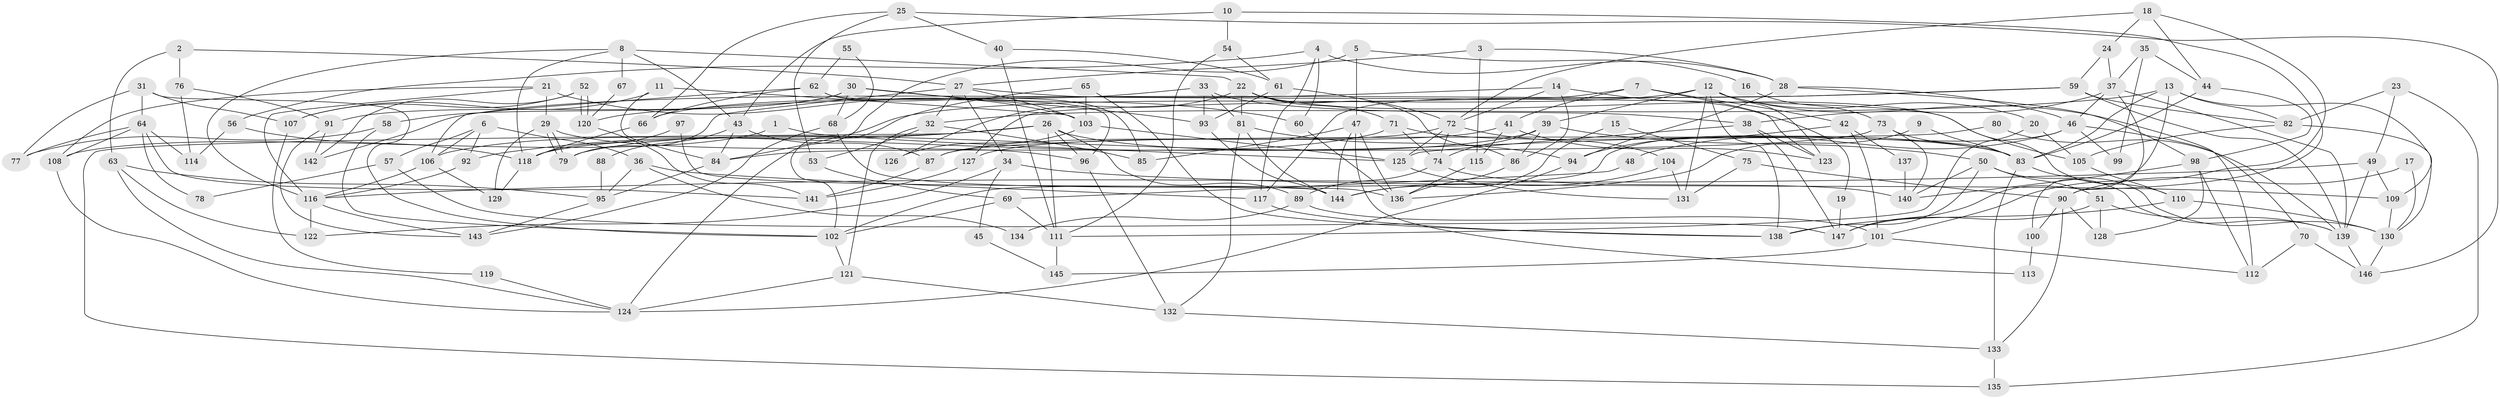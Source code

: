 // coarse degree distribution, {2: 0.14772727272727273, 6: 0.07954545454545454, 5: 0.18181818181818182, 4: 0.20454545454545456, 3: 0.19318181818181818, 9: 0.03409090909090909, 8: 0.056818181818181816, 7: 0.06818181818181818, 11: 0.022727272727272728, 16: 0.011363636363636364}
// Generated by graph-tools (version 1.1) at 2025/54/03/04/25 21:54:14]
// undirected, 147 vertices, 294 edges
graph export_dot {
graph [start="1"]
  node [color=gray90,style=filled];
  1;
  2;
  3;
  4;
  5;
  6;
  7;
  8;
  9;
  10;
  11;
  12;
  13;
  14;
  15;
  16;
  17;
  18;
  19;
  20;
  21;
  22;
  23;
  24;
  25;
  26;
  27;
  28;
  29;
  30;
  31;
  32;
  33;
  34;
  35;
  36;
  37;
  38;
  39;
  40;
  41;
  42;
  43;
  44;
  45;
  46;
  47;
  48;
  49;
  50;
  51;
  52;
  53;
  54;
  55;
  56;
  57;
  58;
  59;
  60;
  61;
  62;
  63;
  64;
  65;
  66;
  67;
  68;
  69;
  70;
  71;
  72;
  73;
  74;
  75;
  76;
  77;
  78;
  79;
  80;
  81;
  82;
  83;
  84;
  85;
  86;
  87;
  88;
  89;
  90;
  91;
  92;
  93;
  94;
  95;
  96;
  97;
  98;
  99;
  100;
  101;
  102;
  103;
  104;
  105;
  106;
  107;
  108;
  109;
  110;
  111;
  112;
  113;
  114;
  115;
  116;
  117;
  118;
  119;
  120;
  121;
  122;
  123;
  124;
  125;
  126;
  127;
  128;
  129;
  130;
  131;
  132;
  133;
  134;
  135;
  136;
  137;
  138;
  139;
  140;
  141;
  142;
  143;
  144;
  145;
  146;
  147;
  1 -- 108;
  1 -- 125;
  2 -- 27;
  2 -- 63;
  2 -- 76;
  3 -- 115;
  3 -- 28;
  3 -- 27;
  4 -- 28;
  4 -- 56;
  4 -- 60;
  4 -- 117;
  5 -- 124;
  5 -- 47;
  5 -- 16;
  6 -- 92;
  6 -- 106;
  6 -- 36;
  6 -- 57;
  7 -- 117;
  7 -- 41;
  7 -- 42;
  7 -- 123;
  8 -- 116;
  8 -- 22;
  8 -- 43;
  8 -- 67;
  8 -- 118;
  9 -- 136;
  9 -- 83;
  10 -- 90;
  10 -- 54;
  10 -- 43;
  11 -- 103;
  11 -- 107;
  11 -- 84;
  12 -- 84;
  12 -- 39;
  12 -- 20;
  12 -- 112;
  12 -- 123;
  12 -- 131;
  12 -- 138;
  13 -- 109;
  13 -- 83;
  13 -- 32;
  13 -- 82;
  13 -- 147;
  14 -- 72;
  14 -- 86;
  14 -- 19;
  14 -- 142;
  15 -- 144;
  15 -- 75;
  16 -- 73;
  17 -- 130;
  17 -- 90;
  18 -- 101;
  18 -- 72;
  18 -- 24;
  18 -- 44;
  19 -- 147;
  20 -- 105;
  20 -- 111;
  21 -- 108;
  21 -- 103;
  21 -- 29;
  21 -- 116;
  22 -- 110;
  22 -- 86;
  22 -- 71;
  22 -- 81;
  22 -- 126;
  23 -- 135;
  23 -- 82;
  23 -- 49;
  24 -- 59;
  24 -- 37;
  25 -- 146;
  25 -- 66;
  25 -- 40;
  25 -- 53;
  26 -- 83;
  26 -- 96;
  26 -- 89;
  26 -- 92;
  26 -- 111;
  26 -- 118;
  26 -- 135;
  27 -- 79;
  27 -- 32;
  27 -- 34;
  27 -- 103;
  27 -- 105;
  28 -- 98;
  28 -- 46;
  28 -- 94;
  29 -- 79;
  29 -- 79;
  29 -- 96;
  29 -- 129;
  30 -- 93;
  30 -- 60;
  30 -- 58;
  30 -- 68;
  30 -- 91;
  31 -- 77;
  31 -- 102;
  31 -- 64;
  31 -- 107;
  32 -- 53;
  32 -- 85;
  32 -- 121;
  33 -- 38;
  33 -- 81;
  33 -- 66;
  33 -- 93;
  34 -- 109;
  34 -- 45;
  34 -- 122;
  35 -- 37;
  35 -- 44;
  35 -- 99;
  36 -- 117;
  36 -- 95;
  36 -- 134;
  37 -- 139;
  37 -- 38;
  37 -- 46;
  37 -- 100;
  38 -- 123;
  38 -- 125;
  38 -- 147;
  39 -- 74;
  39 -- 50;
  39 -- 79;
  39 -- 86;
  40 -- 111;
  40 -- 61;
  41 -- 127;
  41 -- 123;
  41 -- 115;
  42 -- 101;
  42 -- 94;
  42 -- 137;
  43 -- 84;
  43 -- 87;
  43 -- 88;
  44 -- 83;
  44 -- 98;
  45 -- 145;
  46 -- 102;
  46 -- 48;
  46 -- 70;
  46 -- 99;
  47 -- 144;
  47 -- 85;
  47 -- 113;
  47 -- 136;
  48 -- 69;
  49 -- 116;
  49 -- 109;
  49 -- 139;
  50 -- 138;
  50 -- 139;
  50 -- 51;
  50 -- 140;
  51 -- 147;
  51 -- 128;
  51 -- 139;
  52 -- 142;
  52 -- 120;
  52 -- 120;
  52 -- 107;
  53 -- 69;
  54 -- 111;
  54 -- 61;
  55 -- 62;
  55 -- 68;
  56 -- 114;
  56 -- 118;
  57 -- 147;
  57 -- 78;
  58 -- 102;
  58 -- 77;
  59 -- 139;
  59 -- 82;
  59 -- 120;
  59 -- 127;
  60 -- 136;
  61 -- 72;
  61 -- 93;
  62 -- 106;
  62 -- 66;
  62 -- 85;
  62 -- 96;
  63 -- 95;
  63 -- 124;
  63 -- 122;
  64 -- 141;
  64 -- 77;
  64 -- 78;
  64 -- 108;
  64 -- 114;
  65 -- 103;
  65 -- 102;
  65 -- 138;
  66 -- 118;
  67 -- 120;
  68 -- 143;
  68 -- 136;
  69 -- 111;
  69 -- 102;
  70 -- 146;
  70 -- 112;
  71 -- 106;
  71 -- 74;
  71 -- 83;
  72 -- 104;
  72 -- 74;
  72 -- 87;
  72 -- 125;
  73 -- 140;
  73 -- 84;
  73 -- 83;
  74 -- 140;
  74 -- 89;
  75 -- 90;
  75 -- 131;
  76 -- 91;
  76 -- 114;
  80 -- 139;
  80 -- 87;
  81 -- 94;
  81 -- 132;
  81 -- 144;
  82 -- 105;
  82 -- 130;
  83 -- 130;
  83 -- 133;
  84 -- 95;
  86 -- 136;
  87 -- 141;
  88 -- 95;
  89 -- 101;
  89 -- 134;
  90 -- 128;
  90 -- 133;
  90 -- 100;
  91 -- 143;
  91 -- 142;
  92 -- 116;
  93 -- 144;
  94 -- 124;
  95 -- 143;
  96 -- 132;
  97 -- 118;
  97 -- 144;
  98 -- 112;
  98 -- 128;
  98 -- 140;
  100 -- 113;
  101 -- 112;
  101 -- 145;
  102 -- 121;
  103 -- 125;
  103 -- 126;
  104 -- 144;
  104 -- 131;
  105 -- 110;
  106 -- 116;
  106 -- 129;
  107 -- 119;
  108 -- 124;
  109 -- 130;
  110 -- 130;
  110 -- 138;
  111 -- 145;
  115 -- 136;
  116 -- 122;
  116 -- 143;
  117 -- 138;
  118 -- 129;
  119 -- 124;
  120 -- 141;
  121 -- 132;
  121 -- 124;
  125 -- 131;
  127 -- 141;
  130 -- 146;
  132 -- 133;
  133 -- 135;
  137 -- 140;
  139 -- 146;
}

